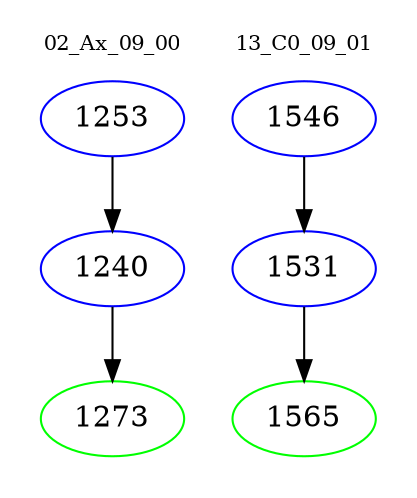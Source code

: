 digraph{
subgraph cluster_0 {
color = white
label = "02_Ax_09_00";
fontsize=10;
T0_1253 [label="1253", color="blue"]
T0_1253 -> T0_1240 [color="black"]
T0_1240 [label="1240", color="blue"]
T0_1240 -> T0_1273 [color="black"]
T0_1273 [label="1273", color="green"]
}
subgraph cluster_1 {
color = white
label = "13_C0_09_01";
fontsize=10;
T1_1546 [label="1546", color="blue"]
T1_1546 -> T1_1531 [color="black"]
T1_1531 [label="1531", color="blue"]
T1_1531 -> T1_1565 [color="black"]
T1_1565 [label="1565", color="green"]
}
}
